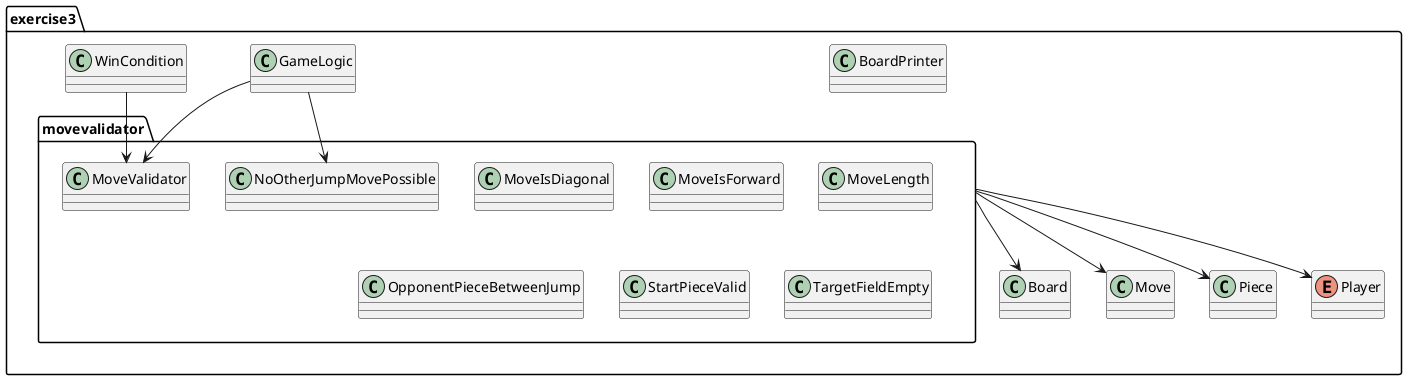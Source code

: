 @startuml
package exercise3{
package movevalidator {
class MoveIsDiagonal
class MoveIsForward
class MoveLength
class MoveValidator
class NoOtherJumpMovePossible
class OpponentPieceBetweenJump
class StartPieceValid
class TargetFieldEmpty
}
class Board
class BoardPrinter
class GameLogic
class Move
class Piece
enum Player
class WinCondition
}
movevalidator --> Board
movevalidator --> Move
movevalidator --> Piece
movevalidator --> Player
GameLogic --> MoveValidator
GameLogic --> NoOtherJumpMovePossible
WinCondition --> MoveValidator
@enduml